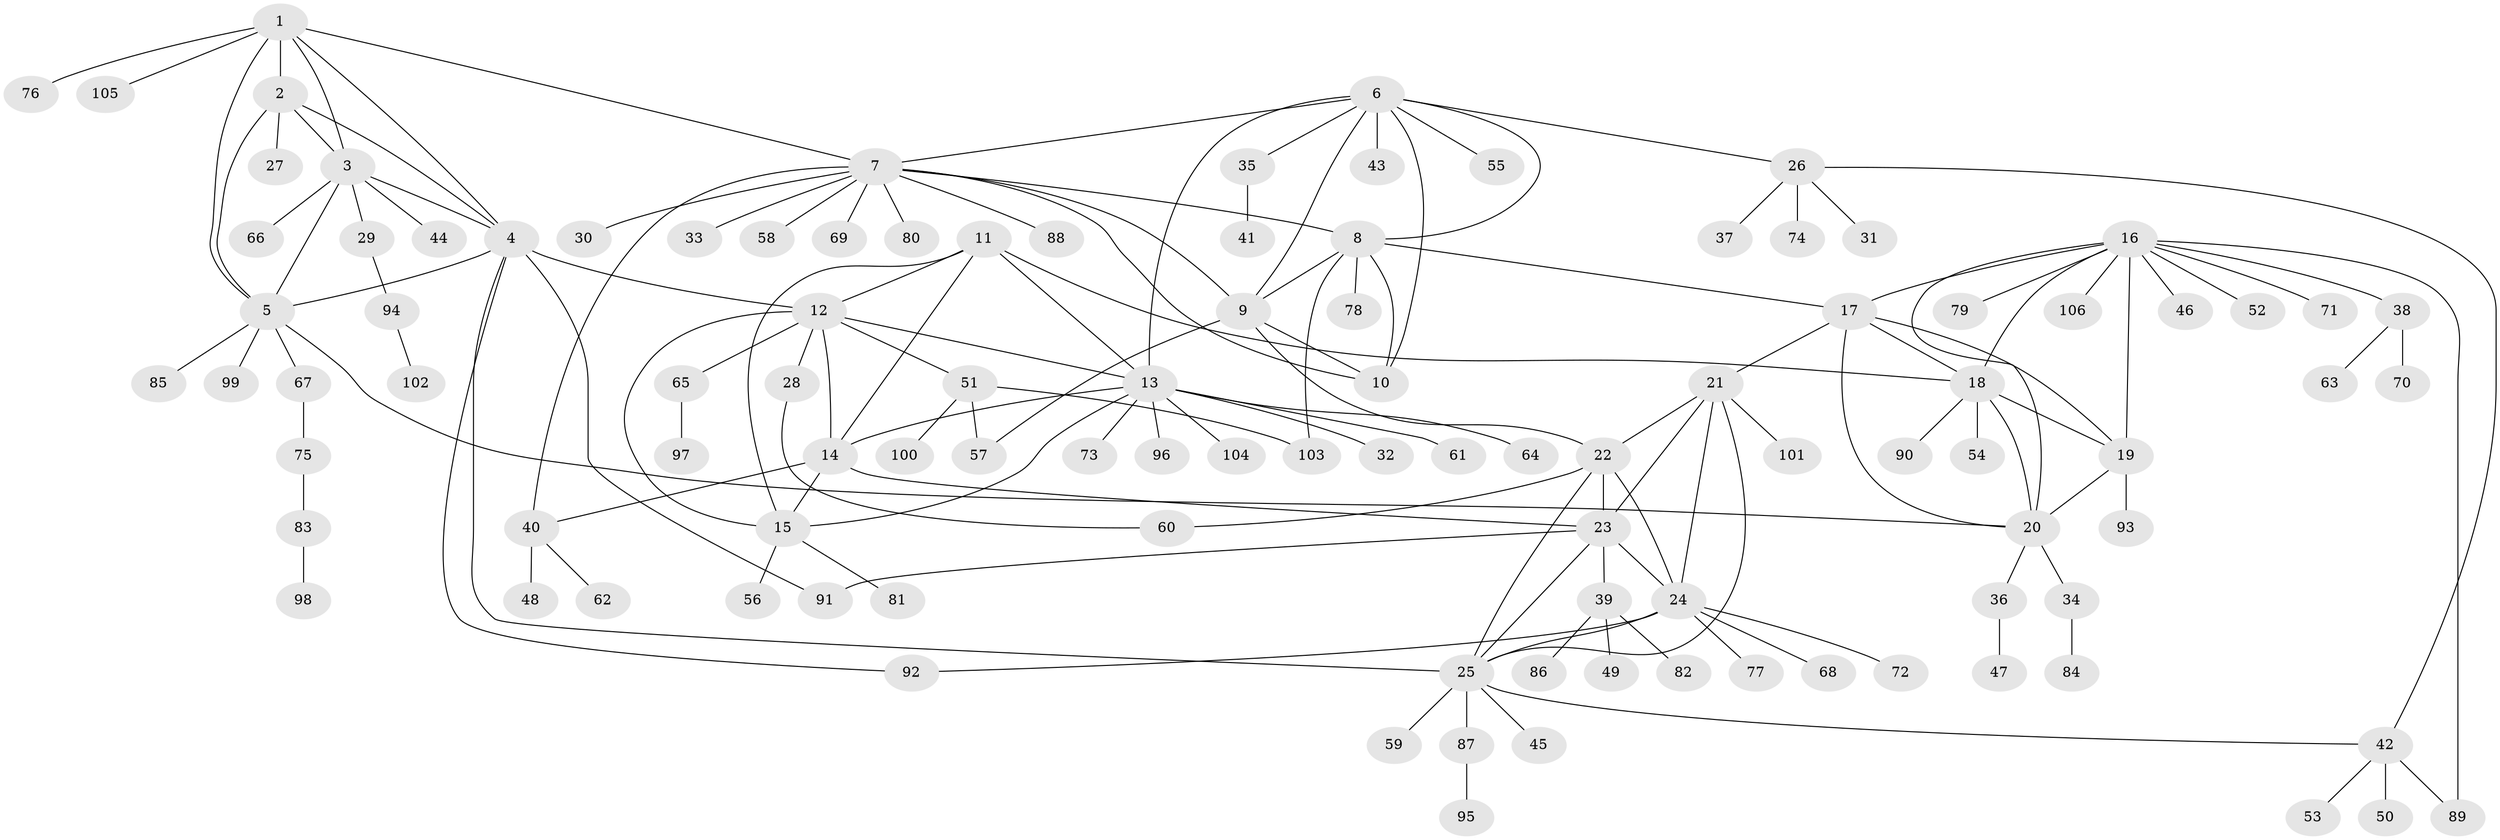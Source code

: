 // Generated by graph-tools (version 1.1) at 2025/50/03/09/25 03:50:27]
// undirected, 106 vertices, 149 edges
graph export_dot {
graph [start="1"]
  node [color=gray90,style=filled];
  1;
  2;
  3;
  4;
  5;
  6;
  7;
  8;
  9;
  10;
  11;
  12;
  13;
  14;
  15;
  16;
  17;
  18;
  19;
  20;
  21;
  22;
  23;
  24;
  25;
  26;
  27;
  28;
  29;
  30;
  31;
  32;
  33;
  34;
  35;
  36;
  37;
  38;
  39;
  40;
  41;
  42;
  43;
  44;
  45;
  46;
  47;
  48;
  49;
  50;
  51;
  52;
  53;
  54;
  55;
  56;
  57;
  58;
  59;
  60;
  61;
  62;
  63;
  64;
  65;
  66;
  67;
  68;
  69;
  70;
  71;
  72;
  73;
  74;
  75;
  76;
  77;
  78;
  79;
  80;
  81;
  82;
  83;
  84;
  85;
  86;
  87;
  88;
  89;
  90;
  91;
  92;
  93;
  94;
  95;
  96;
  97;
  98;
  99;
  100;
  101;
  102;
  103;
  104;
  105;
  106;
  1 -- 2;
  1 -- 3;
  1 -- 4;
  1 -- 5;
  1 -- 7;
  1 -- 76;
  1 -- 105;
  2 -- 3;
  2 -- 4;
  2 -- 5;
  2 -- 27;
  3 -- 4;
  3 -- 5;
  3 -- 29;
  3 -- 44;
  3 -- 66;
  4 -- 5;
  4 -- 12;
  4 -- 25;
  4 -- 91;
  4 -- 92;
  5 -- 20;
  5 -- 67;
  5 -- 85;
  5 -- 99;
  6 -- 7;
  6 -- 8;
  6 -- 9;
  6 -- 10;
  6 -- 13;
  6 -- 26;
  6 -- 35;
  6 -- 43;
  6 -- 55;
  7 -- 8;
  7 -- 9;
  7 -- 10;
  7 -- 30;
  7 -- 33;
  7 -- 40;
  7 -- 58;
  7 -- 69;
  7 -- 80;
  7 -- 88;
  8 -- 9;
  8 -- 10;
  8 -- 17;
  8 -- 78;
  8 -- 103;
  9 -- 10;
  9 -- 22;
  9 -- 57;
  11 -- 12;
  11 -- 13;
  11 -- 14;
  11 -- 15;
  11 -- 18;
  12 -- 13;
  12 -- 14;
  12 -- 15;
  12 -- 28;
  12 -- 51;
  12 -- 65;
  13 -- 14;
  13 -- 15;
  13 -- 32;
  13 -- 61;
  13 -- 64;
  13 -- 73;
  13 -- 96;
  13 -- 104;
  14 -- 15;
  14 -- 23;
  14 -- 40;
  15 -- 56;
  15 -- 81;
  16 -- 17;
  16 -- 18;
  16 -- 19;
  16 -- 20;
  16 -- 38;
  16 -- 46;
  16 -- 52;
  16 -- 71;
  16 -- 79;
  16 -- 89;
  16 -- 106;
  17 -- 18;
  17 -- 19;
  17 -- 20;
  17 -- 21;
  18 -- 19;
  18 -- 20;
  18 -- 54;
  18 -- 90;
  19 -- 20;
  19 -- 93;
  20 -- 34;
  20 -- 36;
  21 -- 22;
  21 -- 23;
  21 -- 24;
  21 -- 25;
  21 -- 101;
  22 -- 23;
  22 -- 24;
  22 -- 25;
  22 -- 60;
  23 -- 24;
  23 -- 25;
  23 -- 39;
  23 -- 91;
  24 -- 25;
  24 -- 68;
  24 -- 72;
  24 -- 77;
  24 -- 92;
  25 -- 42;
  25 -- 45;
  25 -- 59;
  25 -- 87;
  26 -- 31;
  26 -- 37;
  26 -- 42;
  26 -- 74;
  28 -- 60;
  29 -- 94;
  34 -- 84;
  35 -- 41;
  36 -- 47;
  38 -- 63;
  38 -- 70;
  39 -- 49;
  39 -- 82;
  39 -- 86;
  40 -- 48;
  40 -- 62;
  42 -- 50;
  42 -- 53;
  42 -- 89;
  51 -- 57;
  51 -- 100;
  51 -- 103;
  65 -- 97;
  67 -- 75;
  75 -- 83;
  83 -- 98;
  87 -- 95;
  94 -- 102;
}
